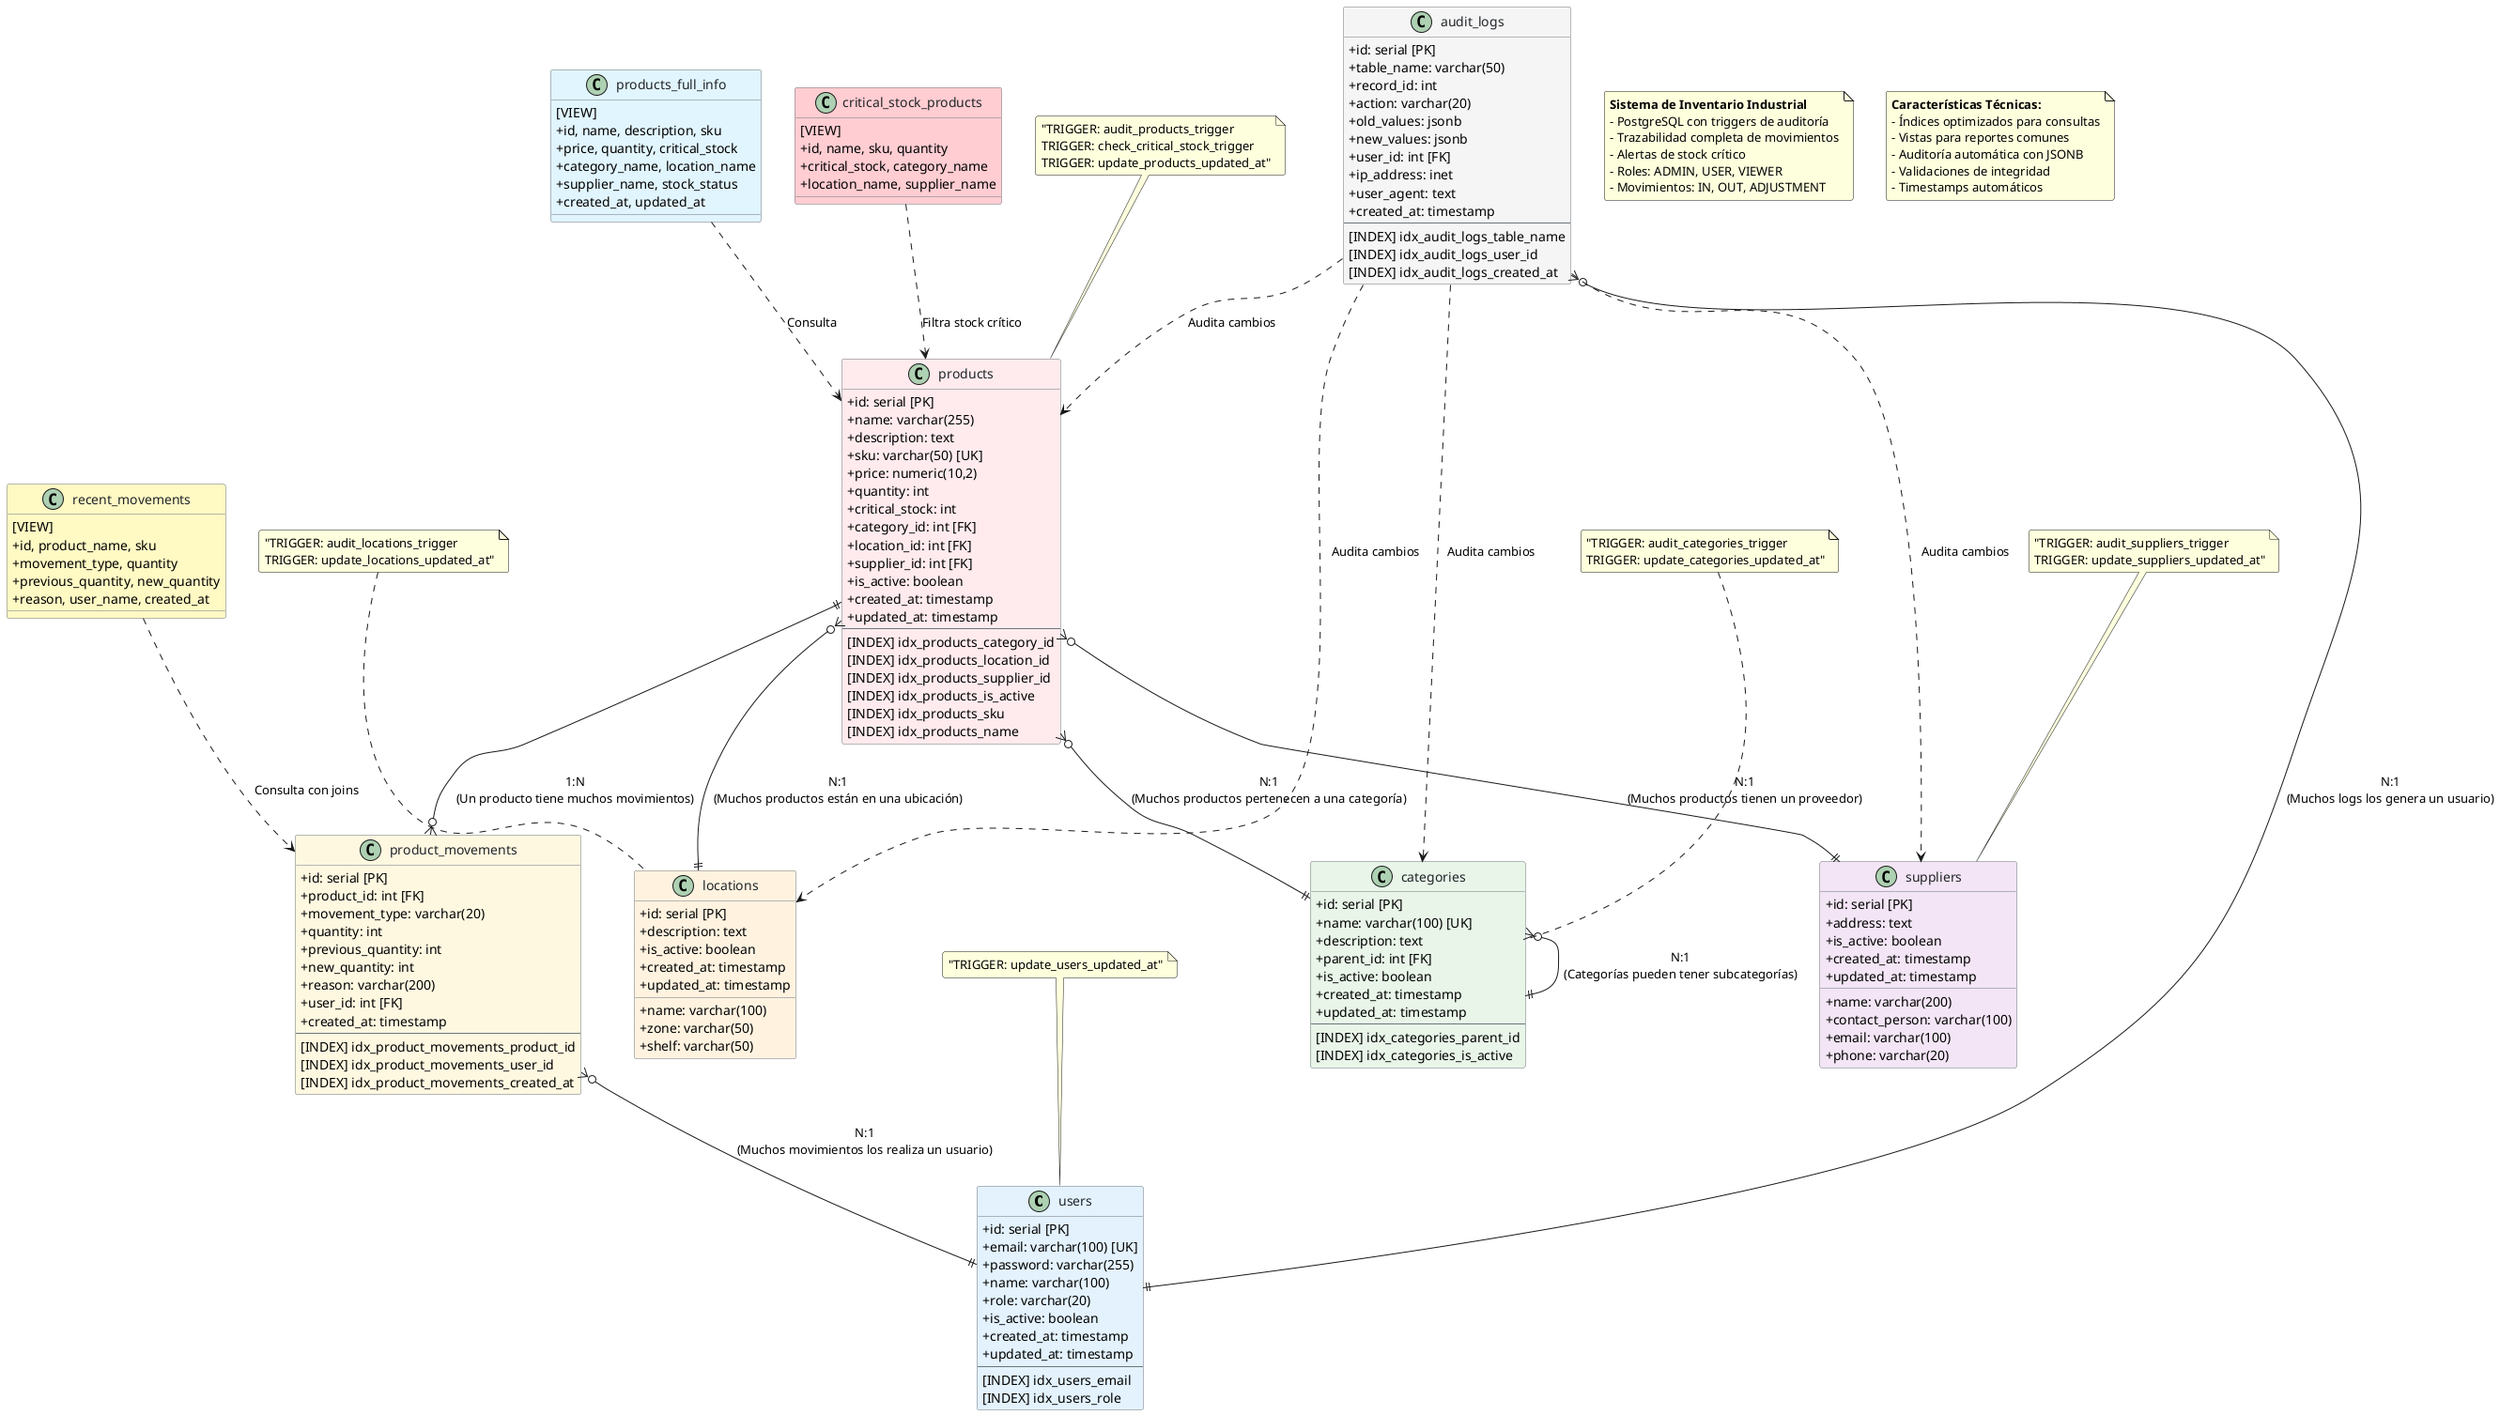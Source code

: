 @startuml
!define RECTANGLE class

skinparam classAttributeIconSize 0
skinparam backgroundColor #FFFFFF
skinparam roundcorner 5
skinparam shadowing false

skinparam class {
    BackgroundColor #F8F9FA
    BorderColor #6C757D
    FontColor #212529
}

' Entidades principales
RECTANGLE "users" as Users #E3F2FD {
    +id: serial [PK]
    +email: varchar(100) [UK]
    +password: varchar(255)
    +name: varchar(100)
    +role: varchar(20)
    +is_active: boolean
    +created_at: timestamp
    +updated_at: timestamp
    --
    [INDEX] idx_users_email
    [INDEX] idx_users_role
}

RECTANGLE "categories" as Categories #E8F5E8 {
    +id: serial [PK]
    +name: varchar(100) [UK]
    +description: text
    +parent_id: int [FK]
    +is_active: boolean
    +created_at: timestamp
    +updated_at: timestamp
    --
    [INDEX] idx_categories_parent_id
    [INDEX] idx_categories_is_active
}

RECTANGLE "locations" as Locations #FFF3E0 {
    +id: serial [PK]
    +name: varchar(100)
    +description: text
    +zone: varchar(50)
    +shelf: varchar(50)
    +is_active: boolean
    +created_at: timestamp
    +updated_at: timestamp
}

RECTANGLE "suppliers" as Suppliers #F3E5F5 {
    +id: serial [PK]
    +name: varchar(200)
    +contact_person: varchar(100)
    +email: varchar(100)
    +phone: varchar(20)
    +address: text
    +is_active: boolean
    +created_at: timestamp
    +updated_at: timestamp
}

RECTANGLE "products" as Products #FFEBEE {
    +id: serial [PK]
    +name: varchar(255)
    +description: text
    +sku: varchar(50) [UK]
    +price: numeric(10,2)
    +quantity: int
    +critical_stock: int
    +category_id: int [FK]
    +location_id: int [FK]
    +supplier_id: int [FK]
    +is_active: boolean
    +created_at: timestamp
    +updated_at: timestamp
    --
    [INDEX] idx_products_category_id
    [INDEX] idx_products_location_id
    [INDEX] idx_products_supplier_id
    [INDEX] idx_products_is_active
    [INDEX] idx_products_sku
    [INDEX] idx_products_name
}

RECTANGLE "product_movements" as Movements #FFF8E1 {
    +id: serial [PK]
    +product_id: int [FK]
    +movement_type: varchar(20)
    +quantity: int
    +previous_quantity: int
    +new_quantity: int
    +reason: varchar(200)
    +user_id: int [FK]
    +created_at: timestamp
    --
    [INDEX] idx_product_movements_product_id
    [INDEX] idx_product_movements_user_id
    [INDEX] idx_product_movements_created_at
}

RECTANGLE "audit_logs" as AuditLogs #F5F5F5 {
    +id: serial [PK]
    +table_name: varchar(50)
    +record_id: int
    +action: varchar(20)
    +old_values: jsonb
    +new_values: jsonb
    +user_id: int [FK]
    +ip_address: inet
    +user_agent: text
    +created_at: timestamp
    --
    [INDEX] idx_audit_logs_table_name
    [INDEX] idx_audit_logs_user_id
    [INDEX] idx_audit_logs_created_at
}

' Vistas del sistema
RECTANGLE "products_full_info" as ProductsView #E1F5FE {
    [VIEW]
    +id, name, description, sku
    +price, quantity, critical_stock
    +category_name, location_name
    +supplier_name, stock_status
    +created_at, updated_at
}

RECTANGLE "critical_stock_products" as CriticalStockView #FFCDD2 {
    [VIEW]
    +id, name, sku, quantity
    +critical_stock, category_name
    +location_name, supplier_name
}

RECTANGLE "recent_movements" as MovementsView #FFF9C4 {
    [VIEW]
    +id, product_name, sku
    +movement_type, quantity
    +previous_quantity, new_quantity
    +reason, user_name, created_at
}

' Relaciones principales
Products ||--o{ Movements : "1:N\n(Un producto tiene muchos movimientos)"
Movements }o--|| Users : "N:1\n(Muchos movimientos los realiza un usuario)"
Products }o--|| Categories : "N:1\n(Muchos productos pertenecen a una categoría)"
Products }o--|| Locations : "N:1\n(Muchos productos están en una ubicación)"
Products }o--|| Suppliers : "N:1\n(Muchos productos tienen un proveedor)"
AuditLogs }o--|| Users : "N:1\n(Muchos logs los genera un usuario)"

' Auto-relación para jerarquía de categorías
Categories }o--|| Categories : "N:1\n(Categorías pueden tener subcategorías)"

' Relaciones de auditoría
AuditLogs ..> Products : "Audita cambios"
AuditLogs ..> Categories : "Audita cambios"
AuditLogs ..> Locations : "Audita cambios"
AuditLogs ..> Suppliers : "Audita cambios"

' Vistas relacionadas
ProductsView ..> Products : "Consulta"
CriticalStockView ..> Products : "Filtra stock crítico"
MovementsView ..> Movements : "Consulta con joins"

' Triggers y funciones
note top of Products : "TRIGGER: audit_products_trigger\nTRIGGER: check_critical_stock_trigger\nTRIGGER: update_products_updated_at"
note top of Categories : "TRIGGER: audit_categories_trigger\nTRIGGER: update_categories_updated_at"
note top of Locations : "TRIGGER: audit_locations_trigger\nTRIGGER: update_locations_updated_at"
note top of Suppliers : "TRIGGER: audit_suppliers_trigger\nTRIGGER: update_suppliers_updated_at"
note top of Users : "TRIGGER: update_users_updated_at"

' Notas del sistema
note as N1
**Sistema de Inventario Industrial**
- PostgreSQL con triggers de auditoría
- Trazabilidad completa de movimientos
- Alertas de stock crítico
- Roles: ADMIN, USER, VIEWER
- Movimientos: IN, OUT, ADJUSTMENT
end note

note as N2
**Características Técnicas:**
- Índices optimizados para consultas
- Vistas para reportes comunes
- Auditoría automática con JSONB
- Validaciones de integridad
- Timestamps automáticos
end note

@enduml 
